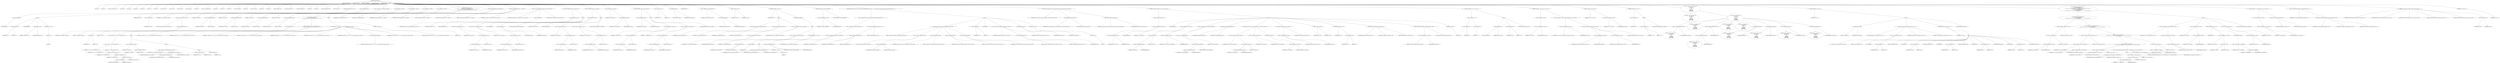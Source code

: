 digraph hostapd_notif_assoc {  
"1000131" [label = "(METHOD,hostapd_notif_assoc)" ]
"1000132" [label = "(PARAM,hostapd_data *hapd)" ]
"1000133" [label = "(PARAM,const u8 *addr)" ]
"1000134" [label = "(PARAM,const u8 *req_ies)" ]
"1000135" [label = "(PARAM,size_t req_ies_len)" ]
"1000136" [label = "(PARAM,int reassoc)" ]
"1000137" [label = "(BLOCK,,)" ]
"1000138" [label = "(LOCAL,v7: int)" ]
"1000139" [label = "(LOCAL,v8: int)" ]
"1000140" [label = "(LOCAL,v9: const unsigned __int8 *)" ]
"1000141" [label = "(LOCAL,v10: int)" ]
"1000142" [label = "(LOCAL,v11: int)" ]
"1000143" [label = "(LOCAL,v12: int)" ]
"1000144" [label = "(LOCAL,v13: int)" ]
"1000145" [label = "(LOCAL,v14: int)" ]
"1000146" [label = "(LOCAL,v15: int)" ]
"1000147" [label = "(LOCAL,v16: const u8 *)" ]
"1000148" [label = "(LOCAL,v17: size_t)" ]
"1000149" [label = "(LOCAL,v18: sta_info *)" ]
"1000150" [label = "(LOCAL,v19: sta_info *)" ]
"1000151" [label = "(LOCAL,v20: int)" ]
"1000152" [label = "(LOCAL,v21: wpa_state_machine *)" ]
"1000153" [label = "(LOCAL,v22: int)" ]
"1000154" [label = "(LOCAL,v23: int)" ]
"1000155" [label = "(LOCAL,v24: u32)" ]
"1000156" [label = "(LOCAL,v25: unsigned int)" ]
"1000157" [label = "(LOCAL,v26: int)" ]
"1000158" [label = "(LOCAL,v27: wpa_event)" ]
"1000159" [label = "(LOCAL,v28: int)" ]
"1000160" [label = "(LOCAL,v29: u8 *)" ]
"1000161" [label = "(LOCAL,fmt: unsigned __int8 *)" ]
"1000162" [label = "(LOCAL,fmta: unsigned __int8 *)" ]
"1000163" [label = "(LOCAL,fmtb: unsigned __int8 *)" ]
"1000164" [label = "(LOCAL,v34: int)" ]
"1000165" [label = "(LOCAL,v37: int)" ]
"1000166" [label = "(LOCAL,elems: ieee802_11_elems)" ]
"1000167" [label = "(LOCAL,buf: u8 [ 1064 ])" ]
"1000168" [label = "(CONTROL_STRUCTURE,if ( !addr ),if ( !addr ))" ]
"1000169" [label = "(<operator>.logicalNot,!addr)" ]
"1000170" [label = "(IDENTIFIER,addr,!addr)" ]
"1000171" [label = "(BLOCK,,)" ]
"1000172" [label = "(<operator>.assignment,v7 = 2)" ]
"1000173" [label = "(IDENTIFIER,v7,v7 = 2)" ]
"1000174" [label = "(LITERAL,2,v7 = 2)" ]
"1000175" [label = "(JUMP_TARGET,LABEL_3)" ]
"1000176" [label = "(wpa_printf,wpa_printf(v7, fmt))" ]
"1000177" [label = "(IDENTIFIER,v7,wpa_printf(v7, fmt))" ]
"1000178" [label = "(IDENTIFIER,fmt,wpa_printf(v7, fmt))" ]
"1000179" [label = "(RETURN,return -1;,return -1;)" ]
"1000180" [label = "(<operator>.minus,-1)" ]
"1000181" [label = "(LITERAL,1,-1)" ]
"1000182" [label = "(<operator>.assignment,v8 = *addr)" ]
"1000183" [label = "(IDENTIFIER,v8,v8 = *addr)" ]
"1000184" [label = "(<operator>.indirection,*addr)" ]
"1000185" [label = "(IDENTIFIER,addr,v8 = *addr)" ]
"1000186" [label = "(<operator>.assignment,v9 = (const unsigned __int8 *)addr[1])" ]
"1000187" [label = "(IDENTIFIER,v9,v9 = (const unsigned __int8 *)addr[1])" ]
"1000188" [label = "(<operator>.cast,(const unsigned __int8 *)addr[1])" ]
"1000189" [label = "(UNKNOWN,const unsigned __int8 *,const unsigned __int8 *)" ]
"1000190" [label = "(<operator>.indirectIndexAccess,addr[1])" ]
"1000191" [label = "(IDENTIFIER,addr,(const unsigned __int8 *)addr[1])" ]
"1000192" [label = "(LITERAL,1,(const unsigned __int8 *)addr[1])" ]
"1000193" [label = "(<operator>.assignment,v10 = addr[2])" ]
"1000194" [label = "(IDENTIFIER,v10,v10 = addr[2])" ]
"1000195" [label = "(<operator>.indirectIndexAccess,addr[2])" ]
"1000196" [label = "(IDENTIFIER,addr,v10 = addr[2])" ]
"1000197" [label = "(LITERAL,2,v10 = addr[2])" ]
"1000198" [label = "(<operator>.assignment,v11 = addr[3])" ]
"1000199" [label = "(IDENTIFIER,v11,v11 = addr[3])" ]
"1000200" [label = "(<operator>.indirectIndexAccess,addr[3])" ]
"1000201" [label = "(IDENTIFIER,addr,v11 = addr[3])" ]
"1000202" [label = "(LITERAL,3,v11 = addr[3])" ]
"1000203" [label = "(<operator>.assignment,v12 = addr[4])" ]
"1000204" [label = "(IDENTIFIER,v12,v12 = addr[4])" ]
"1000205" [label = "(<operator>.indirectIndexAccess,addr[4])" ]
"1000206" [label = "(IDENTIFIER,addr,v12 = addr[4])" ]
"1000207" [label = "(LITERAL,4,v12 = addr[4])" ]
"1000208" [label = "(<operator>.assignment,v13 = addr[5])" ]
"1000209" [label = "(IDENTIFIER,v13,v13 = addr[5])" ]
"1000210" [label = "(<operator>.indirectIndexAccess,addr[5])" ]
"1000211" [label = "(IDENTIFIER,addr,v13 = addr[5])" ]
"1000212" [label = "(LITERAL,5,v13 = addr[5])" ]
"1000213" [label = "(CONTROL_STRUCTURE,if ( (v8 & 1) != 0\n    || !(v12 | v11 | v10 | v8 | (unsigned int)v9 | v13)\n    || (v37 = addr[5], v14 = memcmp(addr, hapd->own_addr, 6u), v13 = v37, !v14) ),if ( (v8 & 1) != 0\n    || !(v12 | v11 | v10 | v8 | (unsigned int)v9 | v13)\n    || (v37 = addr[5], v14 = memcmp(addr, hapd->own_addr, 6u), v13 = v37, !v14) ))" ]
"1000214" [label = "(<operator>.logicalOr,(v8 & 1) != 0\n    || !(v12 | v11 | v10 | v8 | (unsigned int)v9 | v13)\n    || (v37 = addr[5], v14 = memcmp(addr, hapd->own_addr, 6u), v13 = v37, !v14))" ]
"1000215" [label = "(<operator>.notEquals,(v8 & 1) != 0)" ]
"1000216" [label = "(<operator>.and,v8 & 1)" ]
"1000217" [label = "(IDENTIFIER,v8,v8 & 1)" ]
"1000218" [label = "(LITERAL,1,v8 & 1)" ]
"1000219" [label = "(LITERAL,0,(v8 & 1) != 0)" ]
"1000220" [label = "(<operator>.logicalOr,!(v12 | v11 | v10 | v8 | (unsigned int)v9 | v13)\n    || (v37 = addr[5], v14 = memcmp(addr, hapd->own_addr, 6u), v13 = v37, !v14))" ]
"1000221" [label = "(<operator>.logicalNot,!(v12 | v11 | v10 | v8 | (unsigned int)v9 | v13))" ]
"1000222" [label = "(<operator>.or,v12 | v11 | v10 | v8 | (unsigned int)v9 | v13)" ]
"1000223" [label = "(IDENTIFIER,v12,v12 | v11 | v10 | v8 | (unsigned int)v9 | v13)" ]
"1000224" [label = "(<operator>.or,v11 | v10 | v8 | (unsigned int)v9 | v13)" ]
"1000225" [label = "(IDENTIFIER,v11,v11 | v10 | v8 | (unsigned int)v9 | v13)" ]
"1000226" [label = "(<operator>.or,v10 | v8 | (unsigned int)v9 | v13)" ]
"1000227" [label = "(IDENTIFIER,v10,v10 | v8 | (unsigned int)v9 | v13)" ]
"1000228" [label = "(<operator>.or,v8 | (unsigned int)v9 | v13)" ]
"1000229" [label = "(IDENTIFIER,v8,v8 | (unsigned int)v9 | v13)" ]
"1000230" [label = "(<operator>.or,(unsigned int)v9 | v13)" ]
"1000231" [label = "(<operator>.cast,(unsigned int)v9)" ]
"1000232" [label = "(UNKNOWN,unsigned int,unsigned int)" ]
"1000233" [label = "(IDENTIFIER,v9,(unsigned int)v9)" ]
"1000234" [label = "(IDENTIFIER,v13,(unsigned int)v9 | v13)" ]
"1000235" [label = "(BLOCK,,)" ]
"1000236" [label = "(<operator>.assignment,v37 = addr[5])" ]
"1000237" [label = "(IDENTIFIER,v37,v37 = addr[5])" ]
"1000238" [label = "(<operator>.indirectIndexAccess,addr[5])" ]
"1000239" [label = "(IDENTIFIER,addr,v37 = addr[5])" ]
"1000240" [label = "(LITERAL,5,v37 = addr[5])" ]
"1000241" [label = "(BLOCK,,)" ]
"1000242" [label = "(<operator>.assignment,v14 = memcmp(addr, hapd->own_addr, 6u))" ]
"1000243" [label = "(IDENTIFIER,v14,v14 = memcmp(addr, hapd->own_addr, 6u))" ]
"1000244" [label = "(memcmp,memcmp(addr, hapd->own_addr, 6u))" ]
"1000245" [label = "(IDENTIFIER,addr,memcmp(addr, hapd->own_addr, 6u))" ]
"1000246" [label = "(<operator>.indirectFieldAccess,hapd->own_addr)" ]
"1000247" [label = "(IDENTIFIER,hapd,memcmp(addr, hapd->own_addr, 6u))" ]
"1000248" [label = "(FIELD_IDENTIFIER,own_addr,own_addr)" ]
"1000249" [label = "(LITERAL,6u,memcmp(addr, hapd->own_addr, 6u))" ]
"1000250" [label = "(BLOCK,,)" ]
"1000251" [label = "(<operator>.assignment,v13 = v37)" ]
"1000252" [label = "(IDENTIFIER,v13,v13 = v37)" ]
"1000253" [label = "(IDENTIFIER,v37,v13 = v37)" ]
"1000254" [label = "(<operator>.logicalNot,!v14)" ]
"1000255" [label = "(IDENTIFIER,v14,!v14)" ]
"1000256" [label = "(BLOCK,,)" ]
"1000257" [label = "(wpa_printf,wpa_printf(2, v9, v10, v11, v12, v13, v34, &_stack_chk_guard, req_ies, req_ies_len))" ]
"1000258" [label = "(LITERAL,2,wpa_printf(2, v9, v10, v11, v12, v13, v34, &_stack_chk_guard, req_ies, req_ies_len))" ]
"1000259" [label = "(IDENTIFIER,v9,wpa_printf(2, v9, v10, v11, v12, v13, v34, &_stack_chk_guard, req_ies, req_ies_len))" ]
"1000260" [label = "(IDENTIFIER,v10,wpa_printf(2, v9, v10, v11, v12, v13, v34, &_stack_chk_guard, req_ies, req_ies_len))" ]
"1000261" [label = "(IDENTIFIER,v11,wpa_printf(2, v9, v10, v11, v12, v13, v34, &_stack_chk_guard, req_ies, req_ies_len))" ]
"1000262" [label = "(IDENTIFIER,v12,wpa_printf(2, v9, v10, v11, v12, v13, v34, &_stack_chk_guard, req_ies, req_ies_len))" ]
"1000263" [label = "(IDENTIFIER,v13,wpa_printf(2, v9, v10, v11, v12, v13, v34, &_stack_chk_guard, req_ies, req_ies_len))" ]
"1000264" [label = "(IDENTIFIER,v34,wpa_printf(2, v9, v10, v11, v12, v13, v34, &_stack_chk_guard, req_ies, req_ies_len))" ]
"1000265" [label = "(<operator>.addressOf,&_stack_chk_guard)" ]
"1000266" [label = "(IDENTIFIER,_stack_chk_guard,wpa_printf(2, v9, v10, v11, v12, v13, v34, &_stack_chk_guard, req_ies, req_ies_len))" ]
"1000267" [label = "(IDENTIFIER,req_ies,wpa_printf(2, v9, v10, v11, v12, v13, v34, &_stack_chk_guard, req_ies, req_ies_len))" ]
"1000268" [label = "(IDENTIFIER,req_ies_len,wpa_printf(2, v9, v10, v11, v12, v13, v34, &_stack_chk_guard, req_ies, req_ies_len))" ]
"1000269" [label = "(RETURN,return 0;,return 0;)" ]
"1000270" [label = "(LITERAL,0,return 0;)" ]
"1000271" [label = "(random_add_randomness,random_add_randomness(addr, 6u))" ]
"1000272" [label = "(IDENTIFIER,addr,random_add_randomness(addr, 6u))" ]
"1000273" [label = "(LITERAL,6u,random_add_randomness(addr, 6u))" ]
"1000274" [label = "(hostapd_logger,hostapd_logger(hapd, addr, 1u, 2, \"associated\"))" ]
"1000275" [label = "(IDENTIFIER,hapd,hostapd_logger(hapd, addr, 1u, 2, \"associated\"))" ]
"1000276" [label = "(IDENTIFIER,addr,hostapd_logger(hapd, addr, 1u, 2, \"associated\"))" ]
"1000277" [label = "(LITERAL,1u,hostapd_logger(hapd, addr, 1u, 2, \"associated\"))" ]
"1000278" [label = "(LITERAL,2,hostapd_logger(hapd, addr, 1u, 2, \"associated\"))" ]
"1000279" [label = "(LITERAL,\"associated\",hostapd_logger(hapd, addr, 1u, 2, \"associated\"))" ]
"1000280" [label = "(ieee802_11_parse_elems,ieee802_11_parse_elems(req_ies, req_ies_len, &elems, 0))" ]
"1000281" [label = "(IDENTIFIER,req_ies,ieee802_11_parse_elems(req_ies, req_ies_len, &elems, 0))" ]
"1000282" [label = "(IDENTIFIER,req_ies_len,ieee802_11_parse_elems(req_ies, req_ies_len, &elems, 0))" ]
"1000283" [label = "(<operator>.addressOf,&elems)" ]
"1000284" [label = "(IDENTIFIER,elems,ieee802_11_parse_elems(req_ies, req_ies_len, &elems, 0))" ]
"1000285" [label = "(LITERAL,0,ieee802_11_parse_elems(req_ies, req_ies_len, &elems, 0))" ]
"1000286" [label = "(CONTROL_STRUCTURE,if ( elems.wps_ie ),if ( elems.wps_ie ))" ]
"1000287" [label = "(<operator>.fieldAccess,elems.wps_ie)" ]
"1000288" [label = "(IDENTIFIER,elems,if ( elems.wps_ie ))" ]
"1000289" [label = "(FIELD_IDENTIFIER,wps_ie,wps_ie)" ]
"1000290" [label = "(BLOCK,,)" ]
"1000291" [label = "(<operator>.assignment,v16 = elems.wps_ie - 2)" ]
"1000292" [label = "(IDENTIFIER,v16,v16 = elems.wps_ie - 2)" ]
"1000293" [label = "(<operator>.subtraction,elems.wps_ie - 2)" ]
"1000294" [label = "(<operator>.fieldAccess,elems.wps_ie)" ]
"1000295" [label = "(IDENTIFIER,elems,elems.wps_ie - 2)" ]
"1000296" [label = "(FIELD_IDENTIFIER,wps_ie,wps_ie)" ]
"1000297" [label = "(LITERAL,2,elems.wps_ie - 2)" ]
"1000298" [label = "(<operator>.assignment,v17 = elems.wps_ie_len + 2)" ]
"1000299" [label = "(IDENTIFIER,v17,v17 = elems.wps_ie_len + 2)" ]
"1000300" [label = "(<operator>.addition,elems.wps_ie_len + 2)" ]
"1000301" [label = "(<operator>.fieldAccess,elems.wps_ie_len)" ]
"1000302" [label = "(IDENTIFIER,elems,elems.wps_ie_len + 2)" ]
"1000303" [label = "(FIELD_IDENTIFIER,wps_ie_len,wps_ie_len)" ]
"1000304" [label = "(LITERAL,2,elems.wps_ie_len + 2)" ]
"1000305" [label = "(JUMP_TARGET,LABEL_11)" ]
"1000306" [label = "(wpa_printf,wpa_printf(2, fmta))" ]
"1000307" [label = "(LITERAL,2,wpa_printf(2, fmta))" ]
"1000308" [label = "(IDENTIFIER,fmta,wpa_printf(2, fmta))" ]
"1000309" [label = "(CONTROL_STRUCTURE,goto LABEL_12;,goto LABEL_12;)" ]
"1000310" [label = "(CONTROL_STRUCTURE,if ( elems.rsn_ie ),if ( elems.rsn_ie ))" ]
"1000311" [label = "(<operator>.fieldAccess,elems.rsn_ie)" ]
"1000312" [label = "(IDENTIFIER,elems,if ( elems.rsn_ie ))" ]
"1000313" [label = "(FIELD_IDENTIFIER,rsn_ie,rsn_ie)" ]
"1000314" [label = "(BLOCK,,)" ]
"1000315" [label = "(<operator>.assignment,v16 = elems.rsn_ie - 2)" ]
"1000316" [label = "(IDENTIFIER,v16,v16 = elems.rsn_ie - 2)" ]
"1000317" [label = "(<operator>.subtraction,elems.rsn_ie - 2)" ]
"1000318" [label = "(<operator>.fieldAccess,elems.rsn_ie)" ]
"1000319" [label = "(IDENTIFIER,elems,elems.rsn_ie - 2)" ]
"1000320" [label = "(FIELD_IDENTIFIER,rsn_ie,rsn_ie)" ]
"1000321" [label = "(LITERAL,2,elems.rsn_ie - 2)" ]
"1000322" [label = "(<operator>.assignment,v17 = elems.rsn_ie_len + 2)" ]
"1000323" [label = "(IDENTIFIER,v17,v17 = elems.rsn_ie_len + 2)" ]
"1000324" [label = "(<operator>.addition,elems.rsn_ie_len + 2)" ]
"1000325" [label = "(<operator>.fieldAccess,elems.rsn_ie_len)" ]
"1000326" [label = "(IDENTIFIER,elems,elems.rsn_ie_len + 2)" ]
"1000327" [label = "(FIELD_IDENTIFIER,rsn_ie_len,rsn_ie_len)" ]
"1000328" [label = "(LITERAL,2,elems.rsn_ie_len + 2)" ]
"1000329" [label = "(CONTROL_STRUCTURE,goto LABEL_11;,goto LABEL_11;)" ]
"1000330" [label = "(<operator>.assignment,v16 = elems.wpa_ie)" ]
"1000331" [label = "(IDENTIFIER,v16,v16 = elems.wpa_ie)" ]
"1000332" [label = "(<operator>.fieldAccess,elems.wpa_ie)" ]
"1000333" [label = "(IDENTIFIER,elems,v16 = elems.wpa_ie)" ]
"1000334" [label = "(FIELD_IDENTIFIER,wpa_ie,wpa_ie)" ]
"1000335" [label = "(CONTROL_STRUCTURE,if ( elems.wpa_ie ),if ( elems.wpa_ie ))" ]
"1000336" [label = "(<operator>.fieldAccess,elems.wpa_ie)" ]
"1000337" [label = "(IDENTIFIER,elems,if ( elems.wpa_ie ))" ]
"1000338" [label = "(FIELD_IDENTIFIER,wpa_ie,wpa_ie)" ]
"1000339" [label = "(BLOCK,,)" ]
"1000340" [label = "(<operator>.assignment,v16 = elems.wpa_ie - 2)" ]
"1000341" [label = "(IDENTIFIER,v16,v16 = elems.wpa_ie - 2)" ]
"1000342" [label = "(<operator>.subtraction,elems.wpa_ie - 2)" ]
"1000343" [label = "(<operator>.fieldAccess,elems.wpa_ie)" ]
"1000344" [label = "(IDENTIFIER,elems,elems.wpa_ie - 2)" ]
"1000345" [label = "(FIELD_IDENTIFIER,wpa_ie,wpa_ie)" ]
"1000346" [label = "(LITERAL,2,elems.wpa_ie - 2)" ]
"1000347" [label = "(<operator>.assignment,v17 = elems.wpa_ie_len + 2)" ]
"1000348" [label = "(IDENTIFIER,v17,v17 = elems.wpa_ie_len + 2)" ]
"1000349" [label = "(<operator>.addition,elems.wpa_ie_len + 2)" ]
"1000350" [label = "(<operator>.fieldAccess,elems.wpa_ie_len)" ]
"1000351" [label = "(IDENTIFIER,elems,elems.wpa_ie_len + 2)" ]
"1000352" [label = "(FIELD_IDENTIFIER,wpa_ie_len,wpa_ie_len)" ]
"1000353" [label = "(LITERAL,2,elems.wpa_ie_len + 2)" ]
"1000354" [label = "(CONTROL_STRUCTURE,goto LABEL_11;,goto LABEL_11;)" ]
"1000355" [label = "(<operator>.assignment,v17 = 0)" ]
"1000356" [label = "(IDENTIFIER,v17,v17 = 0)" ]
"1000357" [label = "(LITERAL,0,v17 = 0)" ]
"1000358" [label = "(wpa_printf,wpa_printf(2, fmta))" ]
"1000359" [label = "(LITERAL,2,wpa_printf(2, fmta))" ]
"1000360" [label = "(IDENTIFIER,fmta,wpa_printf(2, fmta))" ]
"1000361" [label = "(JUMP_TARGET,LABEL_12)" ]
"1000362" [label = "(<operator>.assignment,v18 = ap_get_sta(hapd, addr))" ]
"1000363" [label = "(IDENTIFIER,v18,v18 = ap_get_sta(hapd, addr))" ]
"1000364" [label = "(ap_get_sta,ap_get_sta(hapd, addr))" ]
"1000365" [label = "(IDENTIFIER,hapd,ap_get_sta(hapd, addr))" ]
"1000366" [label = "(IDENTIFIER,addr,ap_get_sta(hapd, addr))" ]
"1000367" [label = "(<operator>.assignment,v19 = v18)" ]
"1000368" [label = "(IDENTIFIER,v19,v19 = v18)" ]
"1000369" [label = "(IDENTIFIER,v18,v19 = v18)" ]
"1000370" [label = "(CONTROL_STRUCTURE,if ( v18 ),if ( v18 ))" ]
"1000371" [label = "(IDENTIFIER,v18,if ( v18 ))" ]
"1000372" [label = "(BLOCK,,)" ]
"1000373" [label = "(ap_sta_no_session_timeout,ap_sta_no_session_timeout(hapd, v18))" ]
"1000374" [label = "(IDENTIFIER,hapd,ap_sta_no_session_timeout(hapd, v18))" ]
"1000375" [label = "(IDENTIFIER,v18,ap_sta_no_session_timeout(hapd, v18))" ]
"1000376" [label = "(accounting_sta_stop,accounting_sta_stop(hapd, v19))" ]
"1000377" [label = "(IDENTIFIER,hapd,accounting_sta_stop(hapd, v19))" ]
"1000378" [label = "(IDENTIFIER,v19,accounting_sta_stop(hapd, v19))" ]
"1000379" [label = "(<operator>.assignment,v19->timeout_next = STA_NULLFUNC)" ]
"1000380" [label = "(<operator>.indirectFieldAccess,v19->timeout_next)" ]
"1000381" [label = "(IDENTIFIER,v19,v19->timeout_next = STA_NULLFUNC)" ]
"1000382" [label = "(FIELD_IDENTIFIER,timeout_next,timeout_next)" ]
"1000383" [label = "(IDENTIFIER,STA_NULLFUNC,v19->timeout_next = STA_NULLFUNC)" ]
"1000384" [label = "(CONTROL_STRUCTURE,else,else)" ]
"1000385" [label = "(BLOCK,,)" ]
"1000386" [label = "(<operator>.assignment,v19 = ap_sta_add(hapd, addr))" ]
"1000387" [label = "(IDENTIFIER,v19,v19 = ap_sta_add(hapd, addr))" ]
"1000388" [label = "(ap_sta_add,ap_sta_add(hapd, addr))" ]
"1000389" [label = "(IDENTIFIER,hapd,ap_sta_add(hapd, addr))" ]
"1000390" [label = "(IDENTIFIER,addr,ap_sta_add(hapd, addr))" ]
"1000391" [label = "(CONTROL_STRUCTURE,if ( !v19 ),if ( !v19 ))" ]
"1000392" [label = "(<operator>.logicalNot,!v19)" ]
"1000393" [label = "(IDENTIFIER,v19,!v19)" ]
"1000394" [label = "(BLOCK,,)" ]
"1000395" [label = "(hostapd_drv_sta_disassoc,hostapd_drv_sta_disassoc(hapd, addr, 5))" ]
"1000396" [label = "(IDENTIFIER,hapd,hostapd_drv_sta_disassoc(hapd, addr, 5))" ]
"1000397" [label = "(IDENTIFIER,addr,hostapd_drv_sta_disassoc(hapd, addr, 5))" ]
"1000398" [label = "(LITERAL,5,hostapd_drv_sta_disassoc(hapd, addr, 5))" ]
"1000399" [label = "(RETURN,return -1;,return -1;)" ]
"1000400" [label = "(<operator>.minus,-1)" ]
"1000401" [label = "(LITERAL,1,-1)" ]
"1000402" [label = "(<operators>.assignmentAnd,v19->flags &= 0xFFFECFFF)" ]
"1000403" [label = "(<operator>.indirectFieldAccess,v19->flags)" ]
"1000404" [label = "(IDENTIFIER,v19,v19->flags &= 0xFFFECFFF)" ]
"1000405" [label = "(FIELD_IDENTIFIER,flags,flags)" ]
"1000406" [label = "(LITERAL,0xFFFECFFF,v19->flags &= 0xFFFECFFF)" ]
"1000407" [label = "(CONTROL_STRUCTURE,if ( !hapd->iface->drv_max_acl_mac_addrs && hostapd_check_acl(hapd, addr, 0) != 1 ),if ( !hapd->iface->drv_max_acl_mac_addrs && hostapd_check_acl(hapd, addr, 0) != 1 ))" ]
"1000408" [label = "(<operator>.logicalAnd,!hapd->iface->drv_max_acl_mac_addrs && hostapd_check_acl(hapd, addr, 0) != 1)" ]
"1000409" [label = "(<operator>.logicalNot,!hapd->iface->drv_max_acl_mac_addrs)" ]
"1000410" [label = "(<operator>.indirectFieldAccess,hapd->iface->drv_max_acl_mac_addrs)" ]
"1000411" [label = "(<operator>.indirectFieldAccess,hapd->iface)" ]
"1000412" [label = "(IDENTIFIER,hapd,!hapd->iface->drv_max_acl_mac_addrs)" ]
"1000413" [label = "(FIELD_IDENTIFIER,iface,iface)" ]
"1000414" [label = "(FIELD_IDENTIFIER,drv_max_acl_mac_addrs,drv_max_acl_mac_addrs)" ]
"1000415" [label = "(<operator>.notEquals,hostapd_check_acl(hapd, addr, 0) != 1)" ]
"1000416" [label = "(hostapd_check_acl,hostapd_check_acl(hapd, addr, 0))" ]
"1000417" [label = "(IDENTIFIER,hapd,hostapd_check_acl(hapd, addr, 0))" ]
"1000418" [label = "(IDENTIFIER,addr,hostapd_check_acl(hapd, addr, 0))" ]
"1000419" [label = "(LITERAL,0,hostapd_check_acl(hapd, addr, 0))" ]
"1000420" [label = "(LITERAL,1,hostapd_check_acl(hapd, addr, 0) != 1)" ]
"1000421" [label = "(BLOCK,,)" ]
"1000422" [label = "(wpa_printf,wpa_printf(3, (const unsigned __int8 *)addr[2], addr[3], addr[4], addr[5]))" ]
"1000423" [label = "(LITERAL,3,wpa_printf(3, (const unsigned __int8 *)addr[2], addr[3], addr[4], addr[5]))" ]
"1000424" [label = "(<operator>.cast,(const unsigned __int8 *)addr[2])" ]
"1000425" [label = "(UNKNOWN,const unsigned __int8 *,const unsigned __int8 *)" ]
"1000426" [label = "(<operator>.indirectIndexAccess,addr[2])" ]
"1000427" [label = "(IDENTIFIER,addr,(const unsigned __int8 *)addr[2])" ]
"1000428" [label = "(LITERAL,2,(const unsigned __int8 *)addr[2])" ]
"1000429" [label = "(<operator>.indirectIndexAccess,addr[3])" ]
"1000430" [label = "(IDENTIFIER,addr,wpa_printf(3, (const unsigned __int8 *)addr[2], addr[3], addr[4], addr[5]))" ]
"1000431" [label = "(LITERAL,3,wpa_printf(3, (const unsigned __int8 *)addr[2], addr[3], addr[4], addr[5]))" ]
"1000432" [label = "(<operator>.indirectIndexAccess,addr[4])" ]
"1000433" [label = "(IDENTIFIER,addr,wpa_printf(3, (const unsigned __int8 *)addr[2], addr[3], addr[4], addr[5]))" ]
"1000434" [label = "(LITERAL,4,wpa_printf(3, (const unsigned __int8 *)addr[2], addr[3], addr[4], addr[5]))" ]
"1000435" [label = "(<operator>.indirectIndexAccess,addr[5])" ]
"1000436" [label = "(IDENTIFIER,addr,wpa_printf(3, (const unsigned __int8 *)addr[2], addr[3], addr[4], addr[5]))" ]
"1000437" [label = "(LITERAL,5,wpa_printf(3, (const unsigned __int8 *)addr[2], addr[3], addr[4], addr[5]))" ]
"1000438" [label = "(<operator>.assignment,v20 = 1)" ]
"1000439" [label = "(IDENTIFIER,v20,v20 = 1)" ]
"1000440" [label = "(LITERAL,1,v20 = 1)" ]
"1000441" [label = "(JUMP_TARGET,fail)" ]
"1000442" [label = "(hostapd_drv_sta_disassoc,hostapd_drv_sta_disassoc(hapd, v19->addr, v20))" ]
"1000443" [label = "(IDENTIFIER,hapd,hostapd_drv_sta_disassoc(hapd, v19->addr, v20))" ]
"1000444" [label = "(<operator>.indirectFieldAccess,v19->addr)" ]
"1000445" [label = "(IDENTIFIER,v19,hostapd_drv_sta_disassoc(hapd, v19->addr, v20))" ]
"1000446" [label = "(FIELD_IDENTIFIER,addr,addr)" ]
"1000447" [label = "(IDENTIFIER,v20,hostapd_drv_sta_disassoc(hapd, v19->addr, v20))" ]
"1000448" [label = "(ap_free_sta,ap_free_sta(hapd, v19))" ]
"1000449" [label = "(IDENTIFIER,hapd,ap_free_sta(hapd, v19))" ]
"1000450" [label = "(IDENTIFIER,v19,ap_free_sta(hapd, v19))" ]
"1000451" [label = "(RETURN,return -1;,return -1;)" ]
"1000452" [label = "(<operator>.minus,-1)" ]
"1000453" [label = "(LITERAL,1,-1)" ]
"1000454" [label = "(ap_copy_sta_supp_op_classes,ap_copy_sta_supp_op_classes(v19, elems.supp_op_classes, elems.supp_op_classes_len))" ]
"1000455" [label = "(IDENTIFIER,v19,ap_copy_sta_supp_op_classes(v19, elems.supp_op_classes, elems.supp_op_classes_len))" ]
"1000456" [label = "(<operator>.fieldAccess,elems.supp_op_classes)" ]
"1000457" [label = "(IDENTIFIER,elems,ap_copy_sta_supp_op_classes(v19, elems.supp_op_classes, elems.supp_op_classes_len))" ]
"1000458" [label = "(FIELD_IDENTIFIER,supp_op_classes,supp_op_classes)" ]
"1000459" [label = "(<operator>.fieldAccess,elems.supp_op_classes_len)" ]
"1000460" [label = "(IDENTIFIER,elems,ap_copy_sta_supp_op_classes(v19, elems.supp_op_classes, elems.supp_op_classes_len))" ]
"1000461" [label = "(FIELD_IDENTIFIER,supp_op_classes_len,supp_op_classes_len)" ]
"1000462" [label = "(CONTROL_STRUCTURE,if ( !hapd->conf->wpa ),if ( !hapd->conf->wpa ))" ]
"1000463" [label = "(<operator>.logicalNot,!hapd->conf->wpa)" ]
"1000464" [label = "(<operator>.indirectFieldAccess,hapd->conf->wpa)" ]
"1000465" [label = "(<operator>.indirectFieldAccess,hapd->conf)" ]
"1000466" [label = "(IDENTIFIER,hapd,!hapd->conf->wpa)" ]
"1000467" [label = "(FIELD_IDENTIFIER,conf,conf)" ]
"1000468" [label = "(FIELD_IDENTIFIER,wpa,wpa)" ]
"1000469" [label = "(BLOCK,,)" ]
"1000470" [label = "(JUMP_TARGET,LABEL_46)" ]
"1000471" [label = "(<operator>.assignment,v26 = v19->flags & 2)" ]
"1000472" [label = "(IDENTIFIER,v26,v26 = v19->flags & 2)" ]
"1000473" [label = "(<operator>.and,v19->flags & 2)" ]
"1000474" [label = "(<operator>.indirectFieldAccess,v19->flags)" ]
"1000475" [label = "(IDENTIFIER,v19,v19->flags & 2)" ]
"1000476" [label = "(FIELD_IDENTIFIER,flags,flags)" ]
"1000477" [label = "(LITERAL,2,v19->flags & 2)" ]
"1000478" [label = "(<operator>.assignment,v19->flags = v19->flags & 0xFFF7FFFF | 3)" ]
"1000479" [label = "(<operator>.indirectFieldAccess,v19->flags)" ]
"1000480" [label = "(IDENTIFIER,v19,v19->flags = v19->flags & 0xFFF7FFFF | 3)" ]
"1000481" [label = "(FIELD_IDENTIFIER,flags,flags)" ]
"1000482" [label = "(<operator>.or,v19->flags & 0xFFF7FFFF | 3)" ]
"1000483" [label = "(<operator>.and,v19->flags & 0xFFF7FFFF)" ]
"1000484" [label = "(<operator>.indirectFieldAccess,v19->flags)" ]
"1000485" [label = "(IDENTIFIER,v19,v19->flags & 0xFFF7FFFF)" ]
"1000486" [label = "(FIELD_IDENTIFIER,flags,flags)" ]
"1000487" [label = "(LITERAL,0xFFF7FFFF,v19->flags & 0xFFF7FFFF)" ]
"1000488" [label = "(LITERAL,3,v19->flags & 0xFFF7FFFF | 3)" ]
"1000489" [label = "(hostapd_set_sta_flags,hostapd_set_sta_flags(hapd, v19))" ]
"1000490" [label = "(IDENTIFIER,hapd,hostapd_set_sta_flags(hapd, v19))" ]
"1000491" [label = "(IDENTIFIER,v19,hostapd_set_sta_flags(hapd, v19))" ]
"1000492" [label = "(CONTROL_STRUCTURE,if ( reassoc && v19->auth_alg == 2 ),if ( reassoc && v19->auth_alg == 2 ))" ]
"1000493" [label = "(<operator>.logicalAnd,reassoc && v19->auth_alg == 2)" ]
"1000494" [label = "(IDENTIFIER,reassoc,reassoc && v19->auth_alg == 2)" ]
"1000495" [label = "(<operator>.equals,v19->auth_alg == 2)" ]
"1000496" [label = "(<operator>.indirectFieldAccess,v19->auth_alg)" ]
"1000497" [label = "(IDENTIFIER,v19,v19->auth_alg == 2)" ]
"1000498" [label = "(FIELD_IDENTIFIER,auth_alg,auth_alg)" ]
"1000499" [label = "(LITERAL,2,v19->auth_alg == 2)" ]
"1000500" [label = "(<operator>.assignment,v27 = WPA_ASSOC_FT)" ]
"1000501" [label = "(IDENTIFIER,v27,v27 = WPA_ASSOC_FT)" ]
"1000502" [label = "(IDENTIFIER,WPA_ASSOC_FT,v27 = WPA_ASSOC_FT)" ]
"1000503" [label = "(CONTROL_STRUCTURE,else,else)" ]
"1000504" [label = "(<operator>.assignment,v27 = WPA_ASSOC)" ]
"1000505" [label = "(IDENTIFIER,v27,v27 = WPA_ASSOC)" ]
"1000506" [label = "(IDENTIFIER,WPA_ASSOC,v27 = WPA_ASSOC)" ]
"1000507" [label = "(wpa_auth_sm_event,wpa_auth_sm_event(v19->wpa_sm, v27))" ]
"1000508" [label = "(<operator>.indirectFieldAccess,v19->wpa_sm)" ]
"1000509" [label = "(IDENTIFIER,v19,wpa_auth_sm_event(v19->wpa_sm, v27))" ]
"1000510" [label = "(FIELD_IDENTIFIER,wpa_sm,wpa_sm)" ]
"1000511" [label = "(IDENTIFIER,v27,wpa_auth_sm_event(v19->wpa_sm, v27))" ]
"1000512" [label = "(<operator>.assignment,v28 = v26)" ]
"1000513" [label = "(IDENTIFIER,v28,v28 = v26)" ]
"1000514" [label = "(IDENTIFIER,v26,v28 = v26)" ]
"1000515" [label = "(CONTROL_STRUCTURE,if ( v26 ),if ( v26 ))" ]
"1000516" [label = "(IDENTIFIER,v26,if ( v26 ))" ]
"1000517" [label = "(<operator>.assignment,v28 = 1)" ]
"1000518" [label = "(IDENTIFIER,v28,v28 = 1)" ]
"1000519" [label = "(LITERAL,1,v28 = 1)" ]
"1000520" [label = "(hostapd_new_assoc_sta,hostapd_new_assoc_sta(hapd, v19, v28))" ]
"1000521" [label = "(IDENTIFIER,hapd,hostapd_new_assoc_sta(hapd, v19, v28))" ]
"1000522" [label = "(IDENTIFIER,v19,hostapd_new_assoc_sta(hapd, v19, v28))" ]
"1000523" [label = "(IDENTIFIER,v28,hostapd_new_assoc_sta(hapd, v19, v28))" ]
"1000524" [label = "(ieee802_1x_notify_port_enabled,ieee802_1x_notify_port_enabled(v19->eapol_sm, 1))" ]
"1000525" [label = "(<operator>.indirectFieldAccess,v19->eapol_sm)" ]
"1000526" [label = "(IDENTIFIER,v19,ieee802_1x_notify_port_enabled(v19->eapol_sm, 1))" ]
"1000527" [label = "(FIELD_IDENTIFIER,eapol_sm,eapol_sm)" ]
"1000528" [label = "(LITERAL,1,ieee802_1x_notify_port_enabled(v19->eapol_sm, 1))" ]
"1000529" [label = "(RETURN,return 0;,return 0;)" ]
"1000530" [label = "(LITERAL,0,return 0;)" ]
"1000531" [label = "(CONTROL_STRUCTURE,if ( !v16 || !v17 ),if ( !v16 || !v17 ))" ]
"1000532" [label = "(<operator>.logicalOr,!v16 || !v17)" ]
"1000533" [label = "(<operator>.logicalNot,!v16)" ]
"1000534" [label = "(IDENTIFIER,v16,!v16)" ]
"1000535" [label = "(<operator>.logicalNot,!v17)" ]
"1000536" [label = "(IDENTIFIER,v17,!v17)" ]
"1000537" [label = "(BLOCK,,)" ]
"1000538" [label = "(wpa_printf,wpa_printf(2, fmt))" ]
"1000539" [label = "(LITERAL,2,wpa_printf(2, fmt))" ]
"1000540" [label = "(IDENTIFIER,fmt,wpa_printf(2, fmt))" ]
"1000541" [label = "(<operator>.assignment,v20 = 13)" ]
"1000542" [label = "(IDENTIFIER,v20,v20 = 13)" ]
"1000543" [label = "(LITERAL,13,v20 = 13)" ]
"1000544" [label = "(CONTROL_STRUCTURE,goto fail;,goto fail;)" ]
"1000545" [label = "(CONTROL_STRUCTURE,if ( !v19->wpa_sm ),if ( !v19->wpa_sm ))" ]
"1000546" [label = "(<operator>.logicalNot,!v19->wpa_sm)" ]
"1000547" [label = "(<operator>.indirectFieldAccess,v19->wpa_sm)" ]
"1000548" [label = "(IDENTIFIER,v19,!v19->wpa_sm)" ]
"1000549" [label = "(FIELD_IDENTIFIER,wpa_sm,wpa_sm)" ]
"1000550" [label = "(<operator>.assignment,v19->wpa_sm = wpa_auth_sta_init(hapd->wpa_auth, v19->addr, 0))" ]
"1000551" [label = "(<operator>.indirectFieldAccess,v19->wpa_sm)" ]
"1000552" [label = "(IDENTIFIER,v19,v19->wpa_sm = wpa_auth_sta_init(hapd->wpa_auth, v19->addr, 0))" ]
"1000553" [label = "(FIELD_IDENTIFIER,wpa_sm,wpa_sm)" ]
"1000554" [label = "(wpa_auth_sta_init,wpa_auth_sta_init(hapd->wpa_auth, v19->addr, 0))" ]
"1000555" [label = "(<operator>.indirectFieldAccess,hapd->wpa_auth)" ]
"1000556" [label = "(IDENTIFIER,hapd,wpa_auth_sta_init(hapd->wpa_auth, v19->addr, 0))" ]
"1000557" [label = "(FIELD_IDENTIFIER,wpa_auth,wpa_auth)" ]
"1000558" [label = "(<operator>.indirectFieldAccess,v19->addr)" ]
"1000559" [label = "(IDENTIFIER,v19,wpa_auth_sta_init(hapd->wpa_auth, v19->addr, 0))" ]
"1000560" [label = "(FIELD_IDENTIFIER,addr,addr)" ]
"1000561" [label = "(LITERAL,0,wpa_auth_sta_init(hapd->wpa_auth, v19->addr, 0))" ]
"1000562" [label = "(<operator>.assignment,v21 = v19->wpa_sm)" ]
"1000563" [label = "(IDENTIFIER,v21,v21 = v19->wpa_sm)" ]
"1000564" [label = "(<operator>.indirectFieldAccess,v19->wpa_sm)" ]
"1000565" [label = "(IDENTIFIER,v19,v21 = v19->wpa_sm)" ]
"1000566" [label = "(FIELD_IDENTIFIER,wpa_sm,wpa_sm)" ]
"1000567" [label = "(CONTROL_STRUCTURE,if ( !v21 ),if ( !v21 ))" ]
"1000568" [label = "(<operator>.logicalNot,!v21)" ]
"1000569" [label = "(IDENTIFIER,v21,!v21)" ]
"1000570" [label = "(BLOCK,,)" ]
"1000571" [label = "(<operator>.assignment,v7 = 5)" ]
"1000572" [label = "(IDENTIFIER,v7,v7 = 5)" ]
"1000573" [label = "(LITERAL,5,v7 = 5)" ]
"1000574" [label = "(CONTROL_STRUCTURE,goto LABEL_3;,goto LABEL_3;)" ]
"1000575" [label = "(<operator>.assignment,v22 = wpa_validate_wpa_ie(\n          hapd->wpa_auth,\n          v21,\n          hapd->iface->freq,\n          v16,\n          v17,\n          elems.mdie,\n          elems.mdie_len,\n          elems.owe_dh,\n          elems.owe_dh_len))" ]
"1000576" [label = "(IDENTIFIER,v22,v22 = wpa_validate_wpa_ie(\n          hapd->wpa_auth,\n          v21,\n          hapd->iface->freq,\n          v16,\n          v17,\n          elems.mdie,\n          elems.mdie_len,\n          elems.owe_dh,\n          elems.owe_dh_len))" ]
"1000577" [label = "(wpa_validate_wpa_ie,wpa_validate_wpa_ie(\n          hapd->wpa_auth,\n          v21,\n          hapd->iface->freq,\n          v16,\n          v17,\n          elems.mdie,\n          elems.mdie_len,\n          elems.owe_dh,\n          elems.owe_dh_len))" ]
"1000578" [label = "(<operator>.indirectFieldAccess,hapd->wpa_auth)" ]
"1000579" [label = "(IDENTIFIER,hapd,wpa_validate_wpa_ie(\n          hapd->wpa_auth,\n          v21,\n          hapd->iface->freq,\n          v16,\n          v17,\n          elems.mdie,\n          elems.mdie_len,\n          elems.owe_dh,\n          elems.owe_dh_len))" ]
"1000580" [label = "(FIELD_IDENTIFIER,wpa_auth,wpa_auth)" ]
"1000581" [label = "(IDENTIFIER,v21,wpa_validate_wpa_ie(\n          hapd->wpa_auth,\n          v21,\n          hapd->iface->freq,\n          v16,\n          v17,\n          elems.mdie,\n          elems.mdie_len,\n          elems.owe_dh,\n          elems.owe_dh_len))" ]
"1000582" [label = "(<operator>.indirectFieldAccess,hapd->iface->freq)" ]
"1000583" [label = "(<operator>.indirectFieldAccess,hapd->iface)" ]
"1000584" [label = "(IDENTIFIER,hapd,wpa_validate_wpa_ie(\n          hapd->wpa_auth,\n          v21,\n          hapd->iface->freq,\n          v16,\n          v17,\n          elems.mdie,\n          elems.mdie_len,\n          elems.owe_dh,\n          elems.owe_dh_len))" ]
"1000585" [label = "(FIELD_IDENTIFIER,iface,iface)" ]
"1000586" [label = "(FIELD_IDENTIFIER,freq,freq)" ]
"1000587" [label = "(IDENTIFIER,v16,wpa_validate_wpa_ie(\n          hapd->wpa_auth,\n          v21,\n          hapd->iface->freq,\n          v16,\n          v17,\n          elems.mdie,\n          elems.mdie_len,\n          elems.owe_dh,\n          elems.owe_dh_len))" ]
"1000588" [label = "(IDENTIFIER,v17,wpa_validate_wpa_ie(\n          hapd->wpa_auth,\n          v21,\n          hapd->iface->freq,\n          v16,\n          v17,\n          elems.mdie,\n          elems.mdie_len,\n          elems.owe_dh,\n          elems.owe_dh_len))" ]
"1000589" [label = "(<operator>.fieldAccess,elems.mdie)" ]
"1000590" [label = "(IDENTIFIER,elems,wpa_validate_wpa_ie(\n          hapd->wpa_auth,\n          v21,\n          hapd->iface->freq,\n          v16,\n          v17,\n          elems.mdie,\n          elems.mdie_len,\n          elems.owe_dh,\n          elems.owe_dh_len))" ]
"1000591" [label = "(FIELD_IDENTIFIER,mdie,mdie)" ]
"1000592" [label = "(<operator>.fieldAccess,elems.mdie_len)" ]
"1000593" [label = "(IDENTIFIER,elems,wpa_validate_wpa_ie(\n          hapd->wpa_auth,\n          v21,\n          hapd->iface->freq,\n          v16,\n          v17,\n          elems.mdie,\n          elems.mdie_len,\n          elems.owe_dh,\n          elems.owe_dh_len))" ]
"1000594" [label = "(FIELD_IDENTIFIER,mdie_len,mdie_len)" ]
"1000595" [label = "(<operator>.fieldAccess,elems.owe_dh)" ]
"1000596" [label = "(IDENTIFIER,elems,wpa_validate_wpa_ie(\n          hapd->wpa_auth,\n          v21,\n          hapd->iface->freq,\n          v16,\n          v17,\n          elems.mdie,\n          elems.mdie_len,\n          elems.owe_dh,\n          elems.owe_dh_len))" ]
"1000597" [label = "(FIELD_IDENTIFIER,owe_dh,owe_dh)" ]
"1000598" [label = "(<operator>.fieldAccess,elems.owe_dh_len)" ]
"1000599" [label = "(IDENTIFIER,elems,wpa_validate_wpa_ie(\n          hapd->wpa_auth,\n          v21,\n          hapd->iface->freq,\n          v16,\n          v17,\n          elems.mdie,\n          elems.mdie_len,\n          elems.owe_dh,\n          elems.owe_dh_len))" ]
"1000600" [label = "(FIELD_IDENTIFIER,owe_dh_len,owe_dh_len)" ]
"1000601" [label = "(CONTROL_STRUCTURE,if ( v22 ),if ( v22 ))" ]
"1000602" [label = "(IDENTIFIER,v22,if ( v22 ))" ]
"1000603" [label = "(BLOCK,,)" ]
"1000604" [label = "(wpa_printf,wpa_printf(2, fmtb))" ]
"1000605" [label = "(LITERAL,2,wpa_printf(2, fmtb))" ]
"1000606" [label = "(IDENTIFIER,fmtb,wpa_printf(2, fmtb))" ]
"1000607" [label = "(wpa_hexdump,wpa_hexdump(2, (const unsigned __int8 *)\"IE\", v16, v17))" ]
"1000608" [label = "(LITERAL,2,wpa_hexdump(2, (const unsigned __int8 *)\"IE\", v16, v17))" ]
"1000609" [label = "(<operator>.cast,(const unsigned __int8 *)\"IE\")" ]
"1000610" [label = "(UNKNOWN,const unsigned __int8 *,const unsigned __int8 *)" ]
"1000611" [label = "(LITERAL,\"IE\",(const unsigned __int8 *)\"IE\")" ]
"1000612" [label = "(IDENTIFIER,v16,wpa_hexdump(2, (const unsigned __int8 *)\"IE\", v16, v17))" ]
"1000613" [label = "(IDENTIFIER,v17,wpa_hexdump(2, (const unsigned __int8 *)\"IE\", v16, v17))" ]
"1000614" [label = "(CONTROL_STRUCTURE,switch ( v22 ),switch ( v22 ))" ]
"1000615" [label = "(IDENTIFIER,v22,switch ( v22 ))" ]
"1000616" [label = "(BLOCK,,)" ]
"1000617" [label = "(JUMP_TARGET,case 2)" ]
"1000618" [label = "(<operator>.assignment,v20 = 18)" ]
"1000619" [label = "(IDENTIFIER,v20,v20 = 18)" ]
"1000620" [label = "(LITERAL,18,v20 = 18)" ]
"1000621" [label = "(CONTROL_STRUCTURE,break;,break;)" ]
"1000622" [label = "(JUMP_TARGET,case 3)" ]
"1000623" [label = "(<operator>.assignment,v20 = 19)" ]
"1000624" [label = "(IDENTIFIER,v20,v20 = 19)" ]
"1000625" [label = "(LITERAL,19,v20 = 19)" ]
"1000626" [label = "(CONTROL_STRUCTURE,break;,break;)" ]
"1000627" [label = "(JUMP_TARGET,case 4)" ]
"1000628" [label = "(<operator>.assignment,v20 = 20)" ]
"1000629" [label = "(IDENTIFIER,v20,v20 = 20)" ]
"1000630" [label = "(LITERAL,20,v20 = 20)" ]
"1000631" [label = "(CONTROL_STRUCTURE,break;,break;)" ]
"1000632" [label = "(JUMP_TARGET,case 8)" ]
"1000633" [label = "(<operator>.assignment,v20 = 24)" ]
"1000634" [label = "(IDENTIFIER,v20,v20 = 24)" ]
"1000635" [label = "(LITERAL,24,v20 = 24)" ]
"1000636" [label = "(CONTROL_STRUCTURE,break;,break;)" ]
"1000637" [label = "(JUMP_TARGET,default)" ]
"1000638" [label = "(<operator>.assignment,v20 = 13)" ]
"1000639" [label = "(IDENTIFIER,v20,v20 = 13)" ]
"1000640" [label = "(LITERAL,13,v20 = 13)" ]
"1000641" [label = "(CONTROL_STRUCTURE,break;,break;)" ]
"1000642" [label = "(CONTROL_STRUCTURE,goto fail;,goto fail;)" ]
"1000643" [label = "(CONTROL_STRUCTURE,if ( (v19->flags & 0x402) != 1026\n    || (v15 = v19->sa_query_timed_out) != 0\n    || v19->sa_query_count > 0\n    && ((ap_check_sa_query_timeout(hapd, v19), (~v19->flags & 0x402) != 0) || v19->sa_query_timed_out)\n    || v19->auth_alg == 2 ),if ( (v19->flags & 0x402) != 1026\n    || (v15 = v19->sa_query_timed_out) != 0\n    || v19->sa_query_count > 0\n    && ((ap_check_sa_query_timeout(hapd, v19), (~v19->flags & 0x402) != 0) || v19->sa_query_timed_out)\n    || v19->auth_alg == 2 ))" ]
"1000644" [label = "(<operator>.logicalOr,(v19->flags & 0x402) != 1026\n    || (v15 = v19->sa_query_timed_out) != 0\n    || v19->sa_query_count > 0\n    && ((ap_check_sa_query_timeout(hapd, v19), (~v19->flags & 0x402) != 0) || v19->sa_query_timed_out)\n    || v19->auth_alg == 2)" ]
"1000645" [label = "(<operator>.notEquals,(v19->flags & 0x402) != 1026)" ]
"1000646" [label = "(<operator>.and,v19->flags & 0x402)" ]
"1000647" [label = "(<operator>.indirectFieldAccess,v19->flags)" ]
"1000648" [label = "(IDENTIFIER,v19,v19->flags & 0x402)" ]
"1000649" [label = "(FIELD_IDENTIFIER,flags,flags)" ]
"1000650" [label = "(LITERAL,0x402,v19->flags & 0x402)" ]
"1000651" [label = "(LITERAL,1026,(v19->flags & 0x402) != 1026)" ]
"1000652" [label = "(<operator>.logicalOr,(v15 = v19->sa_query_timed_out) != 0\n    || v19->sa_query_count > 0\n    && ((ap_check_sa_query_timeout(hapd, v19), (~v19->flags & 0x402) != 0) || v19->sa_query_timed_out)\n    || v19->auth_alg == 2)" ]
"1000653" [label = "(<operator>.notEquals,(v15 = v19->sa_query_timed_out) != 0)" ]
"1000654" [label = "(<operator>.assignment,v15 = v19->sa_query_timed_out)" ]
"1000655" [label = "(IDENTIFIER,v15,v15 = v19->sa_query_timed_out)" ]
"1000656" [label = "(<operator>.indirectFieldAccess,v19->sa_query_timed_out)" ]
"1000657" [label = "(IDENTIFIER,v19,v15 = v19->sa_query_timed_out)" ]
"1000658" [label = "(FIELD_IDENTIFIER,sa_query_timed_out,sa_query_timed_out)" ]
"1000659" [label = "(LITERAL,0,(v15 = v19->sa_query_timed_out) != 0)" ]
"1000660" [label = "(<operator>.logicalOr,v19->sa_query_count > 0\n    && ((ap_check_sa_query_timeout(hapd, v19), (~v19->flags & 0x402) != 0) || v19->sa_query_timed_out)\n    || v19->auth_alg == 2)" ]
"1000661" [label = "(<operator>.logicalAnd,v19->sa_query_count > 0\n    && ((ap_check_sa_query_timeout(hapd, v19), (~v19->flags & 0x402) != 0) || v19->sa_query_timed_out))" ]
"1000662" [label = "(<operator>.greaterThan,v19->sa_query_count > 0)" ]
"1000663" [label = "(<operator>.indirectFieldAccess,v19->sa_query_count)" ]
"1000664" [label = "(IDENTIFIER,v19,v19->sa_query_count > 0)" ]
"1000665" [label = "(FIELD_IDENTIFIER,sa_query_count,sa_query_count)" ]
"1000666" [label = "(LITERAL,0,v19->sa_query_count > 0)" ]
"1000667" [label = "(<operator>.logicalOr,(ap_check_sa_query_timeout(hapd, v19), (~v19->flags & 0x402) != 0) || v19->sa_query_timed_out)" ]
"1000668" [label = "(BLOCK,,)" ]
"1000669" [label = "(ap_check_sa_query_timeout,ap_check_sa_query_timeout(hapd, v19))" ]
"1000670" [label = "(IDENTIFIER,hapd,ap_check_sa_query_timeout(hapd, v19))" ]
"1000671" [label = "(IDENTIFIER,v19,ap_check_sa_query_timeout(hapd, v19))" ]
"1000672" [label = "(<operator>.notEquals,(~v19->flags & 0x402) != 0)" ]
"1000673" [label = "(<operator>.and,~v19->flags & 0x402)" ]
"1000674" [label = "(<operator>.indirectFieldAccess,~v19->flags)" ]
"1000675" [label = "(IDENTIFIER,~v19,~v19->flags & 0x402)" ]
"1000676" [label = "(FIELD_IDENTIFIER,flags,flags)" ]
"1000677" [label = "(LITERAL,0x402,~v19->flags & 0x402)" ]
"1000678" [label = "(LITERAL,0,(~v19->flags & 0x402) != 0)" ]
"1000679" [label = "(<operator>.indirectFieldAccess,v19->sa_query_timed_out)" ]
"1000680" [label = "(IDENTIFIER,v19,(ap_check_sa_query_timeout(hapd, v19), (~v19->flags & 0x402) != 0) || v19->sa_query_timed_out)" ]
"1000681" [label = "(FIELD_IDENTIFIER,sa_query_timed_out,sa_query_timed_out)" ]
"1000682" [label = "(<operator>.equals,v19->auth_alg == 2)" ]
"1000683" [label = "(<operator>.indirectFieldAccess,v19->auth_alg)" ]
"1000684" [label = "(IDENTIFIER,v19,v19->auth_alg == 2)" ]
"1000685" [label = "(FIELD_IDENTIFIER,auth_alg,auth_alg)" ]
"1000686" [label = "(LITERAL,2,v19->auth_alg == 2)" ]
"1000687" [label = "(BLOCK,,)" ]
"1000688" [label = "(<operator>.assignment,v23 = wpa_auth_uses_mfp(v19->wpa_sm))" ]
"1000689" [label = "(IDENTIFIER,v23,v23 = wpa_auth_uses_mfp(v19->wpa_sm))" ]
"1000690" [label = "(wpa_auth_uses_mfp,wpa_auth_uses_mfp(v19->wpa_sm))" ]
"1000691" [label = "(<operator>.indirectFieldAccess,v19->wpa_sm)" ]
"1000692" [label = "(IDENTIFIER,v19,wpa_auth_uses_mfp(v19->wpa_sm))" ]
"1000693" [label = "(FIELD_IDENTIFIER,wpa_sm,wpa_sm)" ]
"1000694" [label = "(<operator>.assignment,v24 = v19->flags)" ]
"1000695" [label = "(IDENTIFIER,v24,v24 = v19->flags)" ]
"1000696" [label = "(<operator>.indirectFieldAccess,v19->flags)" ]
"1000697" [label = "(IDENTIFIER,v19,v24 = v19->flags)" ]
"1000698" [label = "(FIELD_IDENTIFIER,flags,flags)" ]
"1000699" [label = "(CONTROL_STRUCTURE,if ( v23 ),if ( v23 ))" ]
"1000700" [label = "(IDENTIFIER,v23,if ( v23 ))" ]
"1000701" [label = "(<operator>.assignment,v25 = v24 | 0x400)" ]
"1000702" [label = "(IDENTIFIER,v25,v25 = v24 | 0x400)" ]
"1000703" [label = "(<operator>.or,v24 | 0x400)" ]
"1000704" [label = "(IDENTIFIER,v24,v24 | 0x400)" ]
"1000705" [label = "(LITERAL,0x400,v24 | 0x400)" ]
"1000706" [label = "(CONTROL_STRUCTURE,else,else)" ]
"1000707" [label = "(<operator>.assignment,v25 = v24 & 0xFFFFFBFF)" ]
"1000708" [label = "(IDENTIFIER,v25,v25 = v24 & 0xFFFFFBFF)" ]
"1000709" [label = "(<operator>.and,v24 & 0xFFFFFBFF)" ]
"1000710" [label = "(IDENTIFIER,v24,v24 & 0xFFFFFBFF)" ]
"1000711" [label = "(LITERAL,0xFFFFFBFF,v24 & 0xFFFFFBFF)" ]
"1000712" [label = "(<operator>.assignment,v19->flags = v25)" ]
"1000713" [label = "(<operator>.indirectFieldAccess,v19->flags)" ]
"1000714" [label = "(IDENTIFIER,v19,v19->flags = v25)" ]
"1000715" [label = "(FIELD_IDENTIFIER,flags,flags)" ]
"1000716" [label = "(IDENTIFIER,v25,v19->flags = v25)" ]
"1000717" [label = "(CONTROL_STRUCTURE,goto LABEL_46;,goto LABEL_46;)" ]
"1000718" [label = "(CONTROL_STRUCTURE,if ( !v19->sa_query_count ),if ( !v19->sa_query_count ))" ]
"1000719" [label = "(<operator>.logicalNot,!v19->sa_query_count)" ]
"1000720" [label = "(<operator>.indirectFieldAccess,v19->sa_query_count)" ]
"1000721" [label = "(IDENTIFIER,v19,!v19->sa_query_count)" ]
"1000722" [label = "(FIELD_IDENTIFIER,sa_query_count,sa_query_count)" ]
"1000723" [label = "(ap_sta_start_sa_query,ap_sta_start_sa_query(hapd, v19))" ]
"1000724" [label = "(IDENTIFIER,hapd,ap_sta_start_sa_query(hapd, v19))" ]
"1000725" [label = "(IDENTIFIER,v19,ap_sta_start_sa_query(hapd, v19))" ]
"1000726" [label = "(<operator>.assignment,v29 = hostapd_eid_assoc_comeback_time(hapd, v19, buf))" ]
"1000727" [label = "(IDENTIFIER,v29,v29 = hostapd_eid_assoc_comeback_time(hapd, v19, buf))" ]
"1000728" [label = "(hostapd_eid_assoc_comeback_time,hostapd_eid_assoc_comeback_time(hapd, v19, buf))" ]
"1000729" [label = "(IDENTIFIER,hapd,hostapd_eid_assoc_comeback_time(hapd, v19, buf))" ]
"1000730" [label = "(IDENTIFIER,v19,hostapd_eid_assoc_comeback_time(hapd, v19, buf))" ]
"1000731" [label = "(IDENTIFIER,buf,hostapd_eid_assoc_comeback_time(hapd, v19, buf))" ]
"1000732" [label = "(hostapd_sta_assoc,hostapd_sta_assoc(hapd, addr, reassoc, 0x1Eu, buf, v29 - buf))" ]
"1000733" [label = "(IDENTIFIER,hapd,hostapd_sta_assoc(hapd, addr, reassoc, 0x1Eu, buf, v29 - buf))" ]
"1000734" [label = "(IDENTIFIER,addr,hostapd_sta_assoc(hapd, addr, reassoc, 0x1Eu, buf, v29 - buf))" ]
"1000735" [label = "(IDENTIFIER,reassoc,hostapd_sta_assoc(hapd, addr, reassoc, 0x1Eu, buf, v29 - buf))" ]
"1000736" [label = "(LITERAL,0x1Eu,hostapd_sta_assoc(hapd, addr, reassoc, 0x1Eu, buf, v29 - buf))" ]
"1000737" [label = "(IDENTIFIER,buf,hostapd_sta_assoc(hapd, addr, reassoc, 0x1Eu, buf, v29 - buf))" ]
"1000738" [label = "(<operator>.subtraction,v29 - buf)" ]
"1000739" [label = "(IDENTIFIER,v29,v29 - buf)" ]
"1000740" [label = "(IDENTIFIER,buf,v29 - buf)" ]
"1000741" [label = "(RETURN,return v15;,return v15;)" ]
"1000742" [label = "(IDENTIFIER,v15,return v15;)" ]
"1000743" [label = "(METHOD_RETURN,int __fastcall)" ]
  "1000131" -> "1000132" 
  "1000131" -> "1000133" 
  "1000131" -> "1000134" 
  "1000131" -> "1000135" 
  "1000131" -> "1000136" 
  "1000131" -> "1000137" 
  "1000131" -> "1000743" 
  "1000137" -> "1000138" 
  "1000137" -> "1000139" 
  "1000137" -> "1000140" 
  "1000137" -> "1000141" 
  "1000137" -> "1000142" 
  "1000137" -> "1000143" 
  "1000137" -> "1000144" 
  "1000137" -> "1000145" 
  "1000137" -> "1000146" 
  "1000137" -> "1000147" 
  "1000137" -> "1000148" 
  "1000137" -> "1000149" 
  "1000137" -> "1000150" 
  "1000137" -> "1000151" 
  "1000137" -> "1000152" 
  "1000137" -> "1000153" 
  "1000137" -> "1000154" 
  "1000137" -> "1000155" 
  "1000137" -> "1000156" 
  "1000137" -> "1000157" 
  "1000137" -> "1000158" 
  "1000137" -> "1000159" 
  "1000137" -> "1000160" 
  "1000137" -> "1000161" 
  "1000137" -> "1000162" 
  "1000137" -> "1000163" 
  "1000137" -> "1000164" 
  "1000137" -> "1000165" 
  "1000137" -> "1000166" 
  "1000137" -> "1000167" 
  "1000137" -> "1000168" 
  "1000137" -> "1000182" 
  "1000137" -> "1000186" 
  "1000137" -> "1000193" 
  "1000137" -> "1000198" 
  "1000137" -> "1000203" 
  "1000137" -> "1000208" 
  "1000137" -> "1000213" 
  "1000137" -> "1000271" 
  "1000137" -> "1000274" 
  "1000137" -> "1000280" 
  "1000137" -> "1000286" 
  "1000137" -> "1000310" 
  "1000137" -> "1000330" 
  "1000137" -> "1000335" 
  "1000137" -> "1000355" 
  "1000137" -> "1000358" 
  "1000137" -> "1000361" 
  "1000137" -> "1000362" 
  "1000137" -> "1000367" 
  "1000137" -> "1000370" 
  "1000137" -> "1000402" 
  "1000137" -> "1000407" 
  "1000137" -> "1000454" 
  "1000137" -> "1000462" 
  "1000137" -> "1000531" 
  "1000137" -> "1000545" 
  "1000137" -> "1000562" 
  "1000137" -> "1000567" 
  "1000137" -> "1000575" 
  "1000137" -> "1000601" 
  "1000137" -> "1000643" 
  "1000137" -> "1000718" 
  "1000137" -> "1000726" 
  "1000137" -> "1000732" 
  "1000137" -> "1000741" 
  "1000168" -> "1000169" 
  "1000168" -> "1000171" 
  "1000169" -> "1000170" 
  "1000171" -> "1000172" 
  "1000171" -> "1000175" 
  "1000171" -> "1000176" 
  "1000171" -> "1000179" 
  "1000172" -> "1000173" 
  "1000172" -> "1000174" 
  "1000176" -> "1000177" 
  "1000176" -> "1000178" 
  "1000179" -> "1000180" 
  "1000180" -> "1000181" 
  "1000182" -> "1000183" 
  "1000182" -> "1000184" 
  "1000184" -> "1000185" 
  "1000186" -> "1000187" 
  "1000186" -> "1000188" 
  "1000188" -> "1000189" 
  "1000188" -> "1000190" 
  "1000190" -> "1000191" 
  "1000190" -> "1000192" 
  "1000193" -> "1000194" 
  "1000193" -> "1000195" 
  "1000195" -> "1000196" 
  "1000195" -> "1000197" 
  "1000198" -> "1000199" 
  "1000198" -> "1000200" 
  "1000200" -> "1000201" 
  "1000200" -> "1000202" 
  "1000203" -> "1000204" 
  "1000203" -> "1000205" 
  "1000205" -> "1000206" 
  "1000205" -> "1000207" 
  "1000208" -> "1000209" 
  "1000208" -> "1000210" 
  "1000210" -> "1000211" 
  "1000210" -> "1000212" 
  "1000213" -> "1000214" 
  "1000213" -> "1000256" 
  "1000214" -> "1000215" 
  "1000214" -> "1000220" 
  "1000215" -> "1000216" 
  "1000215" -> "1000219" 
  "1000216" -> "1000217" 
  "1000216" -> "1000218" 
  "1000220" -> "1000221" 
  "1000220" -> "1000235" 
  "1000221" -> "1000222" 
  "1000222" -> "1000223" 
  "1000222" -> "1000224" 
  "1000224" -> "1000225" 
  "1000224" -> "1000226" 
  "1000226" -> "1000227" 
  "1000226" -> "1000228" 
  "1000228" -> "1000229" 
  "1000228" -> "1000230" 
  "1000230" -> "1000231" 
  "1000230" -> "1000234" 
  "1000231" -> "1000232" 
  "1000231" -> "1000233" 
  "1000235" -> "1000236" 
  "1000235" -> "1000241" 
  "1000236" -> "1000237" 
  "1000236" -> "1000238" 
  "1000238" -> "1000239" 
  "1000238" -> "1000240" 
  "1000241" -> "1000242" 
  "1000241" -> "1000250" 
  "1000242" -> "1000243" 
  "1000242" -> "1000244" 
  "1000244" -> "1000245" 
  "1000244" -> "1000246" 
  "1000244" -> "1000249" 
  "1000246" -> "1000247" 
  "1000246" -> "1000248" 
  "1000250" -> "1000251" 
  "1000250" -> "1000254" 
  "1000251" -> "1000252" 
  "1000251" -> "1000253" 
  "1000254" -> "1000255" 
  "1000256" -> "1000257" 
  "1000256" -> "1000269" 
  "1000257" -> "1000258" 
  "1000257" -> "1000259" 
  "1000257" -> "1000260" 
  "1000257" -> "1000261" 
  "1000257" -> "1000262" 
  "1000257" -> "1000263" 
  "1000257" -> "1000264" 
  "1000257" -> "1000265" 
  "1000257" -> "1000267" 
  "1000257" -> "1000268" 
  "1000265" -> "1000266" 
  "1000269" -> "1000270" 
  "1000271" -> "1000272" 
  "1000271" -> "1000273" 
  "1000274" -> "1000275" 
  "1000274" -> "1000276" 
  "1000274" -> "1000277" 
  "1000274" -> "1000278" 
  "1000274" -> "1000279" 
  "1000280" -> "1000281" 
  "1000280" -> "1000282" 
  "1000280" -> "1000283" 
  "1000280" -> "1000285" 
  "1000283" -> "1000284" 
  "1000286" -> "1000287" 
  "1000286" -> "1000290" 
  "1000287" -> "1000288" 
  "1000287" -> "1000289" 
  "1000290" -> "1000291" 
  "1000290" -> "1000298" 
  "1000290" -> "1000305" 
  "1000290" -> "1000306" 
  "1000290" -> "1000309" 
  "1000291" -> "1000292" 
  "1000291" -> "1000293" 
  "1000293" -> "1000294" 
  "1000293" -> "1000297" 
  "1000294" -> "1000295" 
  "1000294" -> "1000296" 
  "1000298" -> "1000299" 
  "1000298" -> "1000300" 
  "1000300" -> "1000301" 
  "1000300" -> "1000304" 
  "1000301" -> "1000302" 
  "1000301" -> "1000303" 
  "1000306" -> "1000307" 
  "1000306" -> "1000308" 
  "1000310" -> "1000311" 
  "1000310" -> "1000314" 
  "1000311" -> "1000312" 
  "1000311" -> "1000313" 
  "1000314" -> "1000315" 
  "1000314" -> "1000322" 
  "1000314" -> "1000329" 
  "1000315" -> "1000316" 
  "1000315" -> "1000317" 
  "1000317" -> "1000318" 
  "1000317" -> "1000321" 
  "1000318" -> "1000319" 
  "1000318" -> "1000320" 
  "1000322" -> "1000323" 
  "1000322" -> "1000324" 
  "1000324" -> "1000325" 
  "1000324" -> "1000328" 
  "1000325" -> "1000326" 
  "1000325" -> "1000327" 
  "1000330" -> "1000331" 
  "1000330" -> "1000332" 
  "1000332" -> "1000333" 
  "1000332" -> "1000334" 
  "1000335" -> "1000336" 
  "1000335" -> "1000339" 
  "1000336" -> "1000337" 
  "1000336" -> "1000338" 
  "1000339" -> "1000340" 
  "1000339" -> "1000347" 
  "1000339" -> "1000354" 
  "1000340" -> "1000341" 
  "1000340" -> "1000342" 
  "1000342" -> "1000343" 
  "1000342" -> "1000346" 
  "1000343" -> "1000344" 
  "1000343" -> "1000345" 
  "1000347" -> "1000348" 
  "1000347" -> "1000349" 
  "1000349" -> "1000350" 
  "1000349" -> "1000353" 
  "1000350" -> "1000351" 
  "1000350" -> "1000352" 
  "1000355" -> "1000356" 
  "1000355" -> "1000357" 
  "1000358" -> "1000359" 
  "1000358" -> "1000360" 
  "1000362" -> "1000363" 
  "1000362" -> "1000364" 
  "1000364" -> "1000365" 
  "1000364" -> "1000366" 
  "1000367" -> "1000368" 
  "1000367" -> "1000369" 
  "1000370" -> "1000371" 
  "1000370" -> "1000372" 
  "1000370" -> "1000384" 
  "1000372" -> "1000373" 
  "1000372" -> "1000376" 
  "1000372" -> "1000379" 
  "1000373" -> "1000374" 
  "1000373" -> "1000375" 
  "1000376" -> "1000377" 
  "1000376" -> "1000378" 
  "1000379" -> "1000380" 
  "1000379" -> "1000383" 
  "1000380" -> "1000381" 
  "1000380" -> "1000382" 
  "1000384" -> "1000385" 
  "1000385" -> "1000386" 
  "1000385" -> "1000391" 
  "1000386" -> "1000387" 
  "1000386" -> "1000388" 
  "1000388" -> "1000389" 
  "1000388" -> "1000390" 
  "1000391" -> "1000392" 
  "1000391" -> "1000394" 
  "1000392" -> "1000393" 
  "1000394" -> "1000395" 
  "1000394" -> "1000399" 
  "1000395" -> "1000396" 
  "1000395" -> "1000397" 
  "1000395" -> "1000398" 
  "1000399" -> "1000400" 
  "1000400" -> "1000401" 
  "1000402" -> "1000403" 
  "1000402" -> "1000406" 
  "1000403" -> "1000404" 
  "1000403" -> "1000405" 
  "1000407" -> "1000408" 
  "1000407" -> "1000421" 
  "1000408" -> "1000409" 
  "1000408" -> "1000415" 
  "1000409" -> "1000410" 
  "1000410" -> "1000411" 
  "1000410" -> "1000414" 
  "1000411" -> "1000412" 
  "1000411" -> "1000413" 
  "1000415" -> "1000416" 
  "1000415" -> "1000420" 
  "1000416" -> "1000417" 
  "1000416" -> "1000418" 
  "1000416" -> "1000419" 
  "1000421" -> "1000422" 
  "1000421" -> "1000438" 
  "1000421" -> "1000441" 
  "1000421" -> "1000442" 
  "1000421" -> "1000448" 
  "1000421" -> "1000451" 
  "1000422" -> "1000423" 
  "1000422" -> "1000424" 
  "1000422" -> "1000429" 
  "1000422" -> "1000432" 
  "1000422" -> "1000435" 
  "1000424" -> "1000425" 
  "1000424" -> "1000426" 
  "1000426" -> "1000427" 
  "1000426" -> "1000428" 
  "1000429" -> "1000430" 
  "1000429" -> "1000431" 
  "1000432" -> "1000433" 
  "1000432" -> "1000434" 
  "1000435" -> "1000436" 
  "1000435" -> "1000437" 
  "1000438" -> "1000439" 
  "1000438" -> "1000440" 
  "1000442" -> "1000443" 
  "1000442" -> "1000444" 
  "1000442" -> "1000447" 
  "1000444" -> "1000445" 
  "1000444" -> "1000446" 
  "1000448" -> "1000449" 
  "1000448" -> "1000450" 
  "1000451" -> "1000452" 
  "1000452" -> "1000453" 
  "1000454" -> "1000455" 
  "1000454" -> "1000456" 
  "1000454" -> "1000459" 
  "1000456" -> "1000457" 
  "1000456" -> "1000458" 
  "1000459" -> "1000460" 
  "1000459" -> "1000461" 
  "1000462" -> "1000463" 
  "1000462" -> "1000469" 
  "1000463" -> "1000464" 
  "1000464" -> "1000465" 
  "1000464" -> "1000468" 
  "1000465" -> "1000466" 
  "1000465" -> "1000467" 
  "1000469" -> "1000470" 
  "1000469" -> "1000471" 
  "1000469" -> "1000478" 
  "1000469" -> "1000489" 
  "1000469" -> "1000492" 
  "1000469" -> "1000507" 
  "1000469" -> "1000512" 
  "1000469" -> "1000515" 
  "1000469" -> "1000520" 
  "1000469" -> "1000524" 
  "1000469" -> "1000529" 
  "1000471" -> "1000472" 
  "1000471" -> "1000473" 
  "1000473" -> "1000474" 
  "1000473" -> "1000477" 
  "1000474" -> "1000475" 
  "1000474" -> "1000476" 
  "1000478" -> "1000479" 
  "1000478" -> "1000482" 
  "1000479" -> "1000480" 
  "1000479" -> "1000481" 
  "1000482" -> "1000483" 
  "1000482" -> "1000488" 
  "1000483" -> "1000484" 
  "1000483" -> "1000487" 
  "1000484" -> "1000485" 
  "1000484" -> "1000486" 
  "1000489" -> "1000490" 
  "1000489" -> "1000491" 
  "1000492" -> "1000493" 
  "1000492" -> "1000500" 
  "1000492" -> "1000503" 
  "1000493" -> "1000494" 
  "1000493" -> "1000495" 
  "1000495" -> "1000496" 
  "1000495" -> "1000499" 
  "1000496" -> "1000497" 
  "1000496" -> "1000498" 
  "1000500" -> "1000501" 
  "1000500" -> "1000502" 
  "1000503" -> "1000504" 
  "1000504" -> "1000505" 
  "1000504" -> "1000506" 
  "1000507" -> "1000508" 
  "1000507" -> "1000511" 
  "1000508" -> "1000509" 
  "1000508" -> "1000510" 
  "1000512" -> "1000513" 
  "1000512" -> "1000514" 
  "1000515" -> "1000516" 
  "1000515" -> "1000517" 
  "1000517" -> "1000518" 
  "1000517" -> "1000519" 
  "1000520" -> "1000521" 
  "1000520" -> "1000522" 
  "1000520" -> "1000523" 
  "1000524" -> "1000525" 
  "1000524" -> "1000528" 
  "1000525" -> "1000526" 
  "1000525" -> "1000527" 
  "1000529" -> "1000530" 
  "1000531" -> "1000532" 
  "1000531" -> "1000537" 
  "1000532" -> "1000533" 
  "1000532" -> "1000535" 
  "1000533" -> "1000534" 
  "1000535" -> "1000536" 
  "1000537" -> "1000538" 
  "1000537" -> "1000541" 
  "1000537" -> "1000544" 
  "1000538" -> "1000539" 
  "1000538" -> "1000540" 
  "1000541" -> "1000542" 
  "1000541" -> "1000543" 
  "1000545" -> "1000546" 
  "1000545" -> "1000550" 
  "1000546" -> "1000547" 
  "1000547" -> "1000548" 
  "1000547" -> "1000549" 
  "1000550" -> "1000551" 
  "1000550" -> "1000554" 
  "1000551" -> "1000552" 
  "1000551" -> "1000553" 
  "1000554" -> "1000555" 
  "1000554" -> "1000558" 
  "1000554" -> "1000561" 
  "1000555" -> "1000556" 
  "1000555" -> "1000557" 
  "1000558" -> "1000559" 
  "1000558" -> "1000560" 
  "1000562" -> "1000563" 
  "1000562" -> "1000564" 
  "1000564" -> "1000565" 
  "1000564" -> "1000566" 
  "1000567" -> "1000568" 
  "1000567" -> "1000570" 
  "1000568" -> "1000569" 
  "1000570" -> "1000571" 
  "1000570" -> "1000574" 
  "1000571" -> "1000572" 
  "1000571" -> "1000573" 
  "1000575" -> "1000576" 
  "1000575" -> "1000577" 
  "1000577" -> "1000578" 
  "1000577" -> "1000581" 
  "1000577" -> "1000582" 
  "1000577" -> "1000587" 
  "1000577" -> "1000588" 
  "1000577" -> "1000589" 
  "1000577" -> "1000592" 
  "1000577" -> "1000595" 
  "1000577" -> "1000598" 
  "1000578" -> "1000579" 
  "1000578" -> "1000580" 
  "1000582" -> "1000583" 
  "1000582" -> "1000586" 
  "1000583" -> "1000584" 
  "1000583" -> "1000585" 
  "1000589" -> "1000590" 
  "1000589" -> "1000591" 
  "1000592" -> "1000593" 
  "1000592" -> "1000594" 
  "1000595" -> "1000596" 
  "1000595" -> "1000597" 
  "1000598" -> "1000599" 
  "1000598" -> "1000600" 
  "1000601" -> "1000602" 
  "1000601" -> "1000603" 
  "1000603" -> "1000604" 
  "1000603" -> "1000607" 
  "1000603" -> "1000614" 
  "1000603" -> "1000642" 
  "1000604" -> "1000605" 
  "1000604" -> "1000606" 
  "1000607" -> "1000608" 
  "1000607" -> "1000609" 
  "1000607" -> "1000612" 
  "1000607" -> "1000613" 
  "1000609" -> "1000610" 
  "1000609" -> "1000611" 
  "1000614" -> "1000615" 
  "1000614" -> "1000616" 
  "1000616" -> "1000617" 
  "1000616" -> "1000618" 
  "1000616" -> "1000621" 
  "1000616" -> "1000622" 
  "1000616" -> "1000623" 
  "1000616" -> "1000626" 
  "1000616" -> "1000627" 
  "1000616" -> "1000628" 
  "1000616" -> "1000631" 
  "1000616" -> "1000632" 
  "1000616" -> "1000633" 
  "1000616" -> "1000636" 
  "1000616" -> "1000637" 
  "1000616" -> "1000638" 
  "1000616" -> "1000641" 
  "1000618" -> "1000619" 
  "1000618" -> "1000620" 
  "1000623" -> "1000624" 
  "1000623" -> "1000625" 
  "1000628" -> "1000629" 
  "1000628" -> "1000630" 
  "1000633" -> "1000634" 
  "1000633" -> "1000635" 
  "1000638" -> "1000639" 
  "1000638" -> "1000640" 
  "1000643" -> "1000644" 
  "1000643" -> "1000687" 
  "1000644" -> "1000645" 
  "1000644" -> "1000652" 
  "1000645" -> "1000646" 
  "1000645" -> "1000651" 
  "1000646" -> "1000647" 
  "1000646" -> "1000650" 
  "1000647" -> "1000648" 
  "1000647" -> "1000649" 
  "1000652" -> "1000653" 
  "1000652" -> "1000660" 
  "1000653" -> "1000654" 
  "1000653" -> "1000659" 
  "1000654" -> "1000655" 
  "1000654" -> "1000656" 
  "1000656" -> "1000657" 
  "1000656" -> "1000658" 
  "1000660" -> "1000661" 
  "1000660" -> "1000682" 
  "1000661" -> "1000662" 
  "1000661" -> "1000667" 
  "1000662" -> "1000663" 
  "1000662" -> "1000666" 
  "1000663" -> "1000664" 
  "1000663" -> "1000665" 
  "1000667" -> "1000668" 
  "1000667" -> "1000679" 
  "1000668" -> "1000669" 
  "1000668" -> "1000672" 
  "1000669" -> "1000670" 
  "1000669" -> "1000671" 
  "1000672" -> "1000673" 
  "1000672" -> "1000678" 
  "1000673" -> "1000674" 
  "1000673" -> "1000677" 
  "1000674" -> "1000675" 
  "1000674" -> "1000676" 
  "1000679" -> "1000680" 
  "1000679" -> "1000681" 
  "1000682" -> "1000683" 
  "1000682" -> "1000686" 
  "1000683" -> "1000684" 
  "1000683" -> "1000685" 
  "1000687" -> "1000688" 
  "1000687" -> "1000694" 
  "1000687" -> "1000699" 
  "1000687" -> "1000712" 
  "1000687" -> "1000717" 
  "1000688" -> "1000689" 
  "1000688" -> "1000690" 
  "1000690" -> "1000691" 
  "1000691" -> "1000692" 
  "1000691" -> "1000693" 
  "1000694" -> "1000695" 
  "1000694" -> "1000696" 
  "1000696" -> "1000697" 
  "1000696" -> "1000698" 
  "1000699" -> "1000700" 
  "1000699" -> "1000701" 
  "1000699" -> "1000706" 
  "1000701" -> "1000702" 
  "1000701" -> "1000703" 
  "1000703" -> "1000704" 
  "1000703" -> "1000705" 
  "1000706" -> "1000707" 
  "1000707" -> "1000708" 
  "1000707" -> "1000709" 
  "1000709" -> "1000710" 
  "1000709" -> "1000711" 
  "1000712" -> "1000713" 
  "1000712" -> "1000716" 
  "1000713" -> "1000714" 
  "1000713" -> "1000715" 
  "1000718" -> "1000719" 
  "1000718" -> "1000723" 
  "1000719" -> "1000720" 
  "1000720" -> "1000721" 
  "1000720" -> "1000722" 
  "1000723" -> "1000724" 
  "1000723" -> "1000725" 
  "1000726" -> "1000727" 
  "1000726" -> "1000728" 
  "1000728" -> "1000729" 
  "1000728" -> "1000730" 
  "1000728" -> "1000731" 
  "1000732" -> "1000733" 
  "1000732" -> "1000734" 
  "1000732" -> "1000735" 
  "1000732" -> "1000736" 
  "1000732" -> "1000737" 
  "1000732" -> "1000738" 
  "1000738" -> "1000739" 
  "1000738" -> "1000740" 
  "1000741" -> "1000742" 
}
